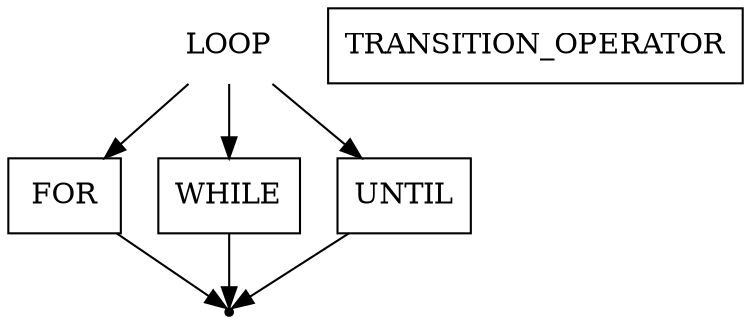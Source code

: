 digraph LOOP {
    start [label=LOOP shape=plaintext]
    for [label=FOR shape=box]
    while [label=WHILE shape=box]
    until [label=UNTIL shape=box]
    transition_operator [label=TRANSITION_OPERATOR shape=box]
    end [label="" shape=point]
    start -> for
    start -> while
    start -> until
    for -> end
    while -> end
    until -> end
}